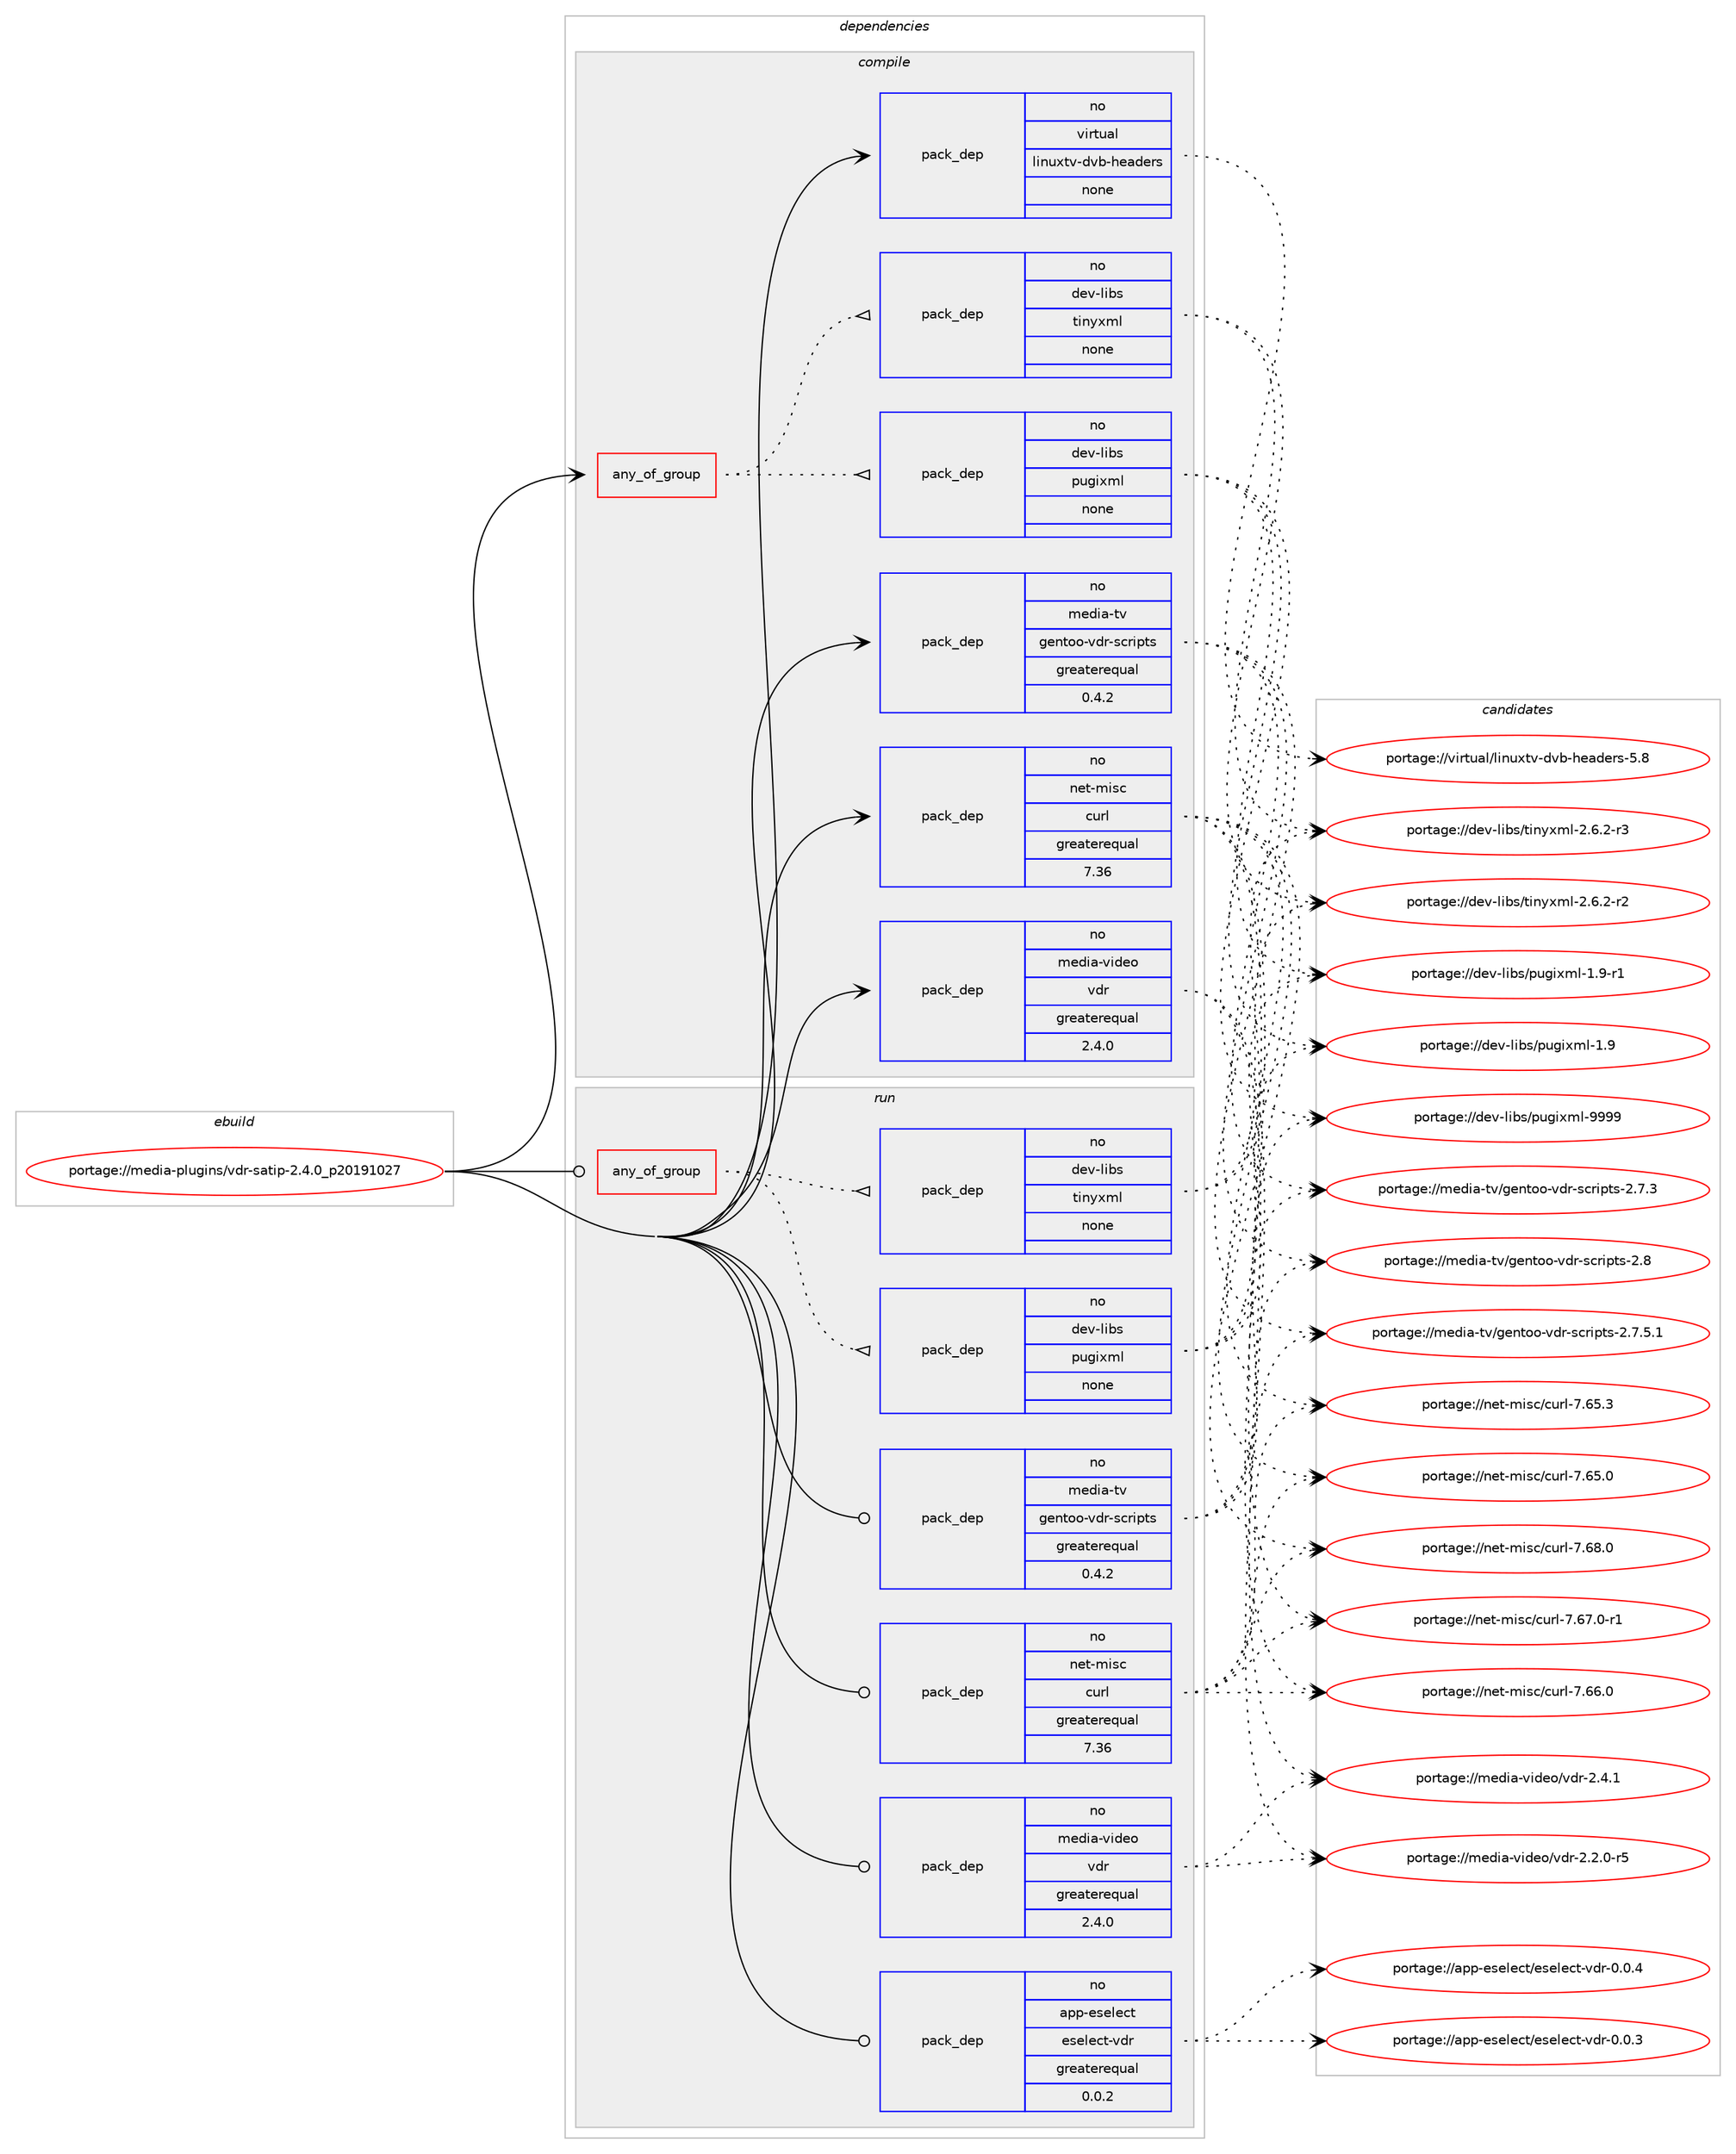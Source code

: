 digraph prolog {

# *************
# Graph options
# *************

newrank=true;
concentrate=true;
compound=true;
graph [rankdir=LR,fontname=Helvetica,fontsize=10,ranksep=1.5];#, ranksep=2.5, nodesep=0.2];
edge  [arrowhead=vee];
node  [fontname=Helvetica,fontsize=10];

# **********
# The ebuild
# **********

subgraph cluster_leftcol {
color=gray;
label=<<i>ebuild</i>>;
id [label="portage://media-plugins/vdr-satip-2.4.0_p20191027", color=red, width=4, href="../media-plugins/vdr-satip-2.4.0_p20191027.svg"];
}

# ****************
# The dependencies
# ****************

subgraph cluster_midcol {
color=gray;
label=<<i>dependencies</i>>;
subgraph cluster_compile {
fillcolor="#eeeeee";
style=filled;
label=<<i>compile</i>>;
subgraph any2872 {
dependency198552 [label=<<TABLE BORDER="0" CELLBORDER="1" CELLSPACING="0" CELLPADDING="4"><TR><TD CELLPADDING="10">any_of_group</TD></TR></TABLE>>, shape=none, color=red];subgraph pack150434 {
dependency198553 [label=<<TABLE BORDER="0" CELLBORDER="1" CELLSPACING="0" CELLPADDING="4" WIDTH="220"><TR><TD ROWSPAN="6" CELLPADDING="30">pack_dep</TD></TR><TR><TD WIDTH="110">no</TD></TR><TR><TD>dev-libs</TD></TR><TR><TD>pugixml</TD></TR><TR><TD>none</TD></TR><TR><TD></TD></TR></TABLE>>, shape=none, color=blue];
}
dependency198552:e -> dependency198553:w [weight=20,style="dotted",arrowhead="oinv"];
subgraph pack150435 {
dependency198554 [label=<<TABLE BORDER="0" CELLBORDER="1" CELLSPACING="0" CELLPADDING="4" WIDTH="220"><TR><TD ROWSPAN="6" CELLPADDING="30">pack_dep</TD></TR><TR><TD WIDTH="110">no</TD></TR><TR><TD>dev-libs</TD></TR><TR><TD>tinyxml</TD></TR><TR><TD>none</TD></TR><TR><TD></TD></TR></TABLE>>, shape=none, color=blue];
}
dependency198552:e -> dependency198554:w [weight=20,style="dotted",arrowhead="oinv"];
}
id:e -> dependency198552:w [weight=20,style="solid",arrowhead="vee"];
subgraph pack150436 {
dependency198555 [label=<<TABLE BORDER="0" CELLBORDER="1" CELLSPACING="0" CELLPADDING="4" WIDTH="220"><TR><TD ROWSPAN="6" CELLPADDING="30">pack_dep</TD></TR><TR><TD WIDTH="110">no</TD></TR><TR><TD>media-tv</TD></TR><TR><TD>gentoo-vdr-scripts</TD></TR><TR><TD>greaterequal</TD></TR><TR><TD>0.4.2</TD></TR></TABLE>>, shape=none, color=blue];
}
id:e -> dependency198555:w [weight=20,style="solid",arrowhead="vee"];
subgraph pack150437 {
dependency198556 [label=<<TABLE BORDER="0" CELLBORDER="1" CELLSPACING="0" CELLPADDING="4" WIDTH="220"><TR><TD ROWSPAN="6" CELLPADDING="30">pack_dep</TD></TR><TR><TD WIDTH="110">no</TD></TR><TR><TD>media-video</TD></TR><TR><TD>vdr</TD></TR><TR><TD>greaterequal</TD></TR><TR><TD>2.4.0</TD></TR></TABLE>>, shape=none, color=blue];
}
id:e -> dependency198556:w [weight=20,style="solid",arrowhead="vee"];
subgraph pack150438 {
dependency198557 [label=<<TABLE BORDER="0" CELLBORDER="1" CELLSPACING="0" CELLPADDING="4" WIDTH="220"><TR><TD ROWSPAN="6" CELLPADDING="30">pack_dep</TD></TR><TR><TD WIDTH="110">no</TD></TR><TR><TD>net-misc</TD></TR><TR><TD>curl</TD></TR><TR><TD>greaterequal</TD></TR><TR><TD>7.36</TD></TR></TABLE>>, shape=none, color=blue];
}
id:e -> dependency198557:w [weight=20,style="solid",arrowhead="vee"];
subgraph pack150439 {
dependency198558 [label=<<TABLE BORDER="0" CELLBORDER="1" CELLSPACING="0" CELLPADDING="4" WIDTH="220"><TR><TD ROWSPAN="6" CELLPADDING="30">pack_dep</TD></TR><TR><TD WIDTH="110">no</TD></TR><TR><TD>virtual</TD></TR><TR><TD>linuxtv-dvb-headers</TD></TR><TR><TD>none</TD></TR><TR><TD></TD></TR></TABLE>>, shape=none, color=blue];
}
id:e -> dependency198558:w [weight=20,style="solid",arrowhead="vee"];
}
subgraph cluster_compileandrun {
fillcolor="#eeeeee";
style=filled;
label=<<i>compile and run</i>>;
}
subgraph cluster_run {
fillcolor="#eeeeee";
style=filled;
label=<<i>run</i>>;
subgraph any2873 {
dependency198559 [label=<<TABLE BORDER="0" CELLBORDER="1" CELLSPACING="0" CELLPADDING="4"><TR><TD CELLPADDING="10">any_of_group</TD></TR></TABLE>>, shape=none, color=red];subgraph pack150440 {
dependency198560 [label=<<TABLE BORDER="0" CELLBORDER="1" CELLSPACING="0" CELLPADDING="4" WIDTH="220"><TR><TD ROWSPAN="6" CELLPADDING="30">pack_dep</TD></TR><TR><TD WIDTH="110">no</TD></TR><TR><TD>dev-libs</TD></TR><TR><TD>pugixml</TD></TR><TR><TD>none</TD></TR><TR><TD></TD></TR></TABLE>>, shape=none, color=blue];
}
dependency198559:e -> dependency198560:w [weight=20,style="dotted",arrowhead="oinv"];
subgraph pack150441 {
dependency198561 [label=<<TABLE BORDER="0" CELLBORDER="1" CELLSPACING="0" CELLPADDING="4" WIDTH="220"><TR><TD ROWSPAN="6" CELLPADDING="30">pack_dep</TD></TR><TR><TD WIDTH="110">no</TD></TR><TR><TD>dev-libs</TD></TR><TR><TD>tinyxml</TD></TR><TR><TD>none</TD></TR><TR><TD></TD></TR></TABLE>>, shape=none, color=blue];
}
dependency198559:e -> dependency198561:w [weight=20,style="dotted",arrowhead="oinv"];
}
id:e -> dependency198559:w [weight=20,style="solid",arrowhead="odot"];
subgraph pack150442 {
dependency198562 [label=<<TABLE BORDER="0" CELLBORDER="1" CELLSPACING="0" CELLPADDING="4" WIDTH="220"><TR><TD ROWSPAN="6" CELLPADDING="30">pack_dep</TD></TR><TR><TD WIDTH="110">no</TD></TR><TR><TD>app-eselect</TD></TR><TR><TD>eselect-vdr</TD></TR><TR><TD>greaterequal</TD></TR><TR><TD>0.0.2</TD></TR></TABLE>>, shape=none, color=blue];
}
id:e -> dependency198562:w [weight=20,style="solid",arrowhead="odot"];
subgraph pack150443 {
dependency198563 [label=<<TABLE BORDER="0" CELLBORDER="1" CELLSPACING="0" CELLPADDING="4" WIDTH="220"><TR><TD ROWSPAN="6" CELLPADDING="30">pack_dep</TD></TR><TR><TD WIDTH="110">no</TD></TR><TR><TD>media-tv</TD></TR><TR><TD>gentoo-vdr-scripts</TD></TR><TR><TD>greaterequal</TD></TR><TR><TD>0.4.2</TD></TR></TABLE>>, shape=none, color=blue];
}
id:e -> dependency198563:w [weight=20,style="solid",arrowhead="odot"];
subgraph pack150444 {
dependency198564 [label=<<TABLE BORDER="0" CELLBORDER="1" CELLSPACING="0" CELLPADDING="4" WIDTH="220"><TR><TD ROWSPAN="6" CELLPADDING="30">pack_dep</TD></TR><TR><TD WIDTH="110">no</TD></TR><TR><TD>media-video</TD></TR><TR><TD>vdr</TD></TR><TR><TD>greaterequal</TD></TR><TR><TD>2.4.0</TD></TR></TABLE>>, shape=none, color=blue];
}
id:e -> dependency198564:w [weight=20,style="solid",arrowhead="odot"];
subgraph pack150445 {
dependency198565 [label=<<TABLE BORDER="0" CELLBORDER="1" CELLSPACING="0" CELLPADDING="4" WIDTH="220"><TR><TD ROWSPAN="6" CELLPADDING="30">pack_dep</TD></TR><TR><TD WIDTH="110">no</TD></TR><TR><TD>net-misc</TD></TR><TR><TD>curl</TD></TR><TR><TD>greaterequal</TD></TR><TR><TD>7.36</TD></TR></TABLE>>, shape=none, color=blue];
}
id:e -> dependency198565:w [weight=20,style="solid",arrowhead="odot"];
}
}

# **************
# The candidates
# **************

subgraph cluster_choices {
rank=same;
color=gray;
label=<<i>candidates</i>>;

subgraph choice150434 {
color=black;
nodesep=1;
choice1001011184510810598115471121171031051201091084557575757 [label="portage://dev-libs/pugixml-9999", color=red, width=4,href="../dev-libs/pugixml-9999.svg"];
choice100101118451081059811547112117103105120109108454946574511449 [label="portage://dev-libs/pugixml-1.9-r1", color=red, width=4,href="../dev-libs/pugixml-1.9-r1.svg"];
choice10010111845108105981154711211710310512010910845494657 [label="portage://dev-libs/pugixml-1.9", color=red, width=4,href="../dev-libs/pugixml-1.9.svg"];
dependency198553:e -> choice1001011184510810598115471121171031051201091084557575757:w [style=dotted,weight="100"];
dependency198553:e -> choice100101118451081059811547112117103105120109108454946574511449:w [style=dotted,weight="100"];
dependency198553:e -> choice10010111845108105981154711211710310512010910845494657:w [style=dotted,weight="100"];
}
subgraph choice150435 {
color=black;
nodesep=1;
choice1001011184510810598115471161051101211201091084550465446504511451 [label="portage://dev-libs/tinyxml-2.6.2-r3", color=red, width=4,href="../dev-libs/tinyxml-2.6.2-r3.svg"];
choice1001011184510810598115471161051101211201091084550465446504511450 [label="portage://dev-libs/tinyxml-2.6.2-r2", color=red, width=4,href="../dev-libs/tinyxml-2.6.2-r2.svg"];
dependency198554:e -> choice1001011184510810598115471161051101211201091084550465446504511451:w [style=dotted,weight="100"];
dependency198554:e -> choice1001011184510810598115471161051101211201091084550465446504511450:w [style=dotted,weight="100"];
}
subgraph choice150436 {
color=black;
nodesep=1;
choice10910110010597451161184710310111011611111145118100114451159911410511211611545504656 [label="portage://media-tv/gentoo-vdr-scripts-2.8", color=red, width=4,href="../media-tv/gentoo-vdr-scripts-2.8.svg"];
choice1091011001059745116118471031011101161111114511810011445115991141051121161154550465546534649 [label="portage://media-tv/gentoo-vdr-scripts-2.7.5.1", color=red, width=4,href="../media-tv/gentoo-vdr-scripts-2.7.5.1.svg"];
choice109101100105974511611847103101110116111111451181001144511599114105112116115455046554651 [label="portage://media-tv/gentoo-vdr-scripts-2.7.3", color=red, width=4,href="../media-tv/gentoo-vdr-scripts-2.7.3.svg"];
dependency198555:e -> choice10910110010597451161184710310111011611111145118100114451159911410511211611545504656:w [style=dotted,weight="100"];
dependency198555:e -> choice1091011001059745116118471031011101161111114511810011445115991141051121161154550465546534649:w [style=dotted,weight="100"];
dependency198555:e -> choice109101100105974511611847103101110116111111451181001144511599114105112116115455046554651:w [style=dotted,weight="100"];
}
subgraph choice150437 {
color=black;
nodesep=1;
choice109101100105974511810510010111147118100114455046524649 [label="portage://media-video/vdr-2.4.1", color=red, width=4,href="../media-video/vdr-2.4.1.svg"];
choice1091011001059745118105100101111471181001144550465046484511453 [label="portage://media-video/vdr-2.2.0-r5", color=red, width=4,href="../media-video/vdr-2.2.0-r5.svg"];
dependency198556:e -> choice109101100105974511810510010111147118100114455046524649:w [style=dotted,weight="100"];
dependency198556:e -> choice1091011001059745118105100101111471181001144550465046484511453:w [style=dotted,weight="100"];
}
subgraph choice150438 {
color=black;
nodesep=1;
choice1101011164510910511599479911711410845554654564648 [label="portage://net-misc/curl-7.68.0", color=red, width=4,href="../net-misc/curl-7.68.0.svg"];
choice11010111645109105115994799117114108455546545546484511449 [label="portage://net-misc/curl-7.67.0-r1", color=red, width=4,href="../net-misc/curl-7.67.0-r1.svg"];
choice1101011164510910511599479911711410845554654544648 [label="portage://net-misc/curl-7.66.0", color=red, width=4,href="../net-misc/curl-7.66.0.svg"];
choice1101011164510910511599479911711410845554654534651 [label="portage://net-misc/curl-7.65.3", color=red, width=4,href="../net-misc/curl-7.65.3.svg"];
choice1101011164510910511599479911711410845554654534648 [label="portage://net-misc/curl-7.65.0", color=red, width=4,href="../net-misc/curl-7.65.0.svg"];
dependency198557:e -> choice1101011164510910511599479911711410845554654564648:w [style=dotted,weight="100"];
dependency198557:e -> choice11010111645109105115994799117114108455546545546484511449:w [style=dotted,weight="100"];
dependency198557:e -> choice1101011164510910511599479911711410845554654544648:w [style=dotted,weight="100"];
dependency198557:e -> choice1101011164510910511599479911711410845554654534651:w [style=dotted,weight="100"];
dependency198557:e -> choice1101011164510910511599479911711410845554654534648:w [style=dotted,weight="100"];
}
subgraph choice150439 {
color=black;
nodesep=1;
choice11810511411611797108471081051101171201161184510011898451041019710010111411545534656 [label="portage://virtual/linuxtv-dvb-headers-5.8", color=red, width=4,href="../virtual/linuxtv-dvb-headers-5.8.svg"];
dependency198558:e -> choice11810511411611797108471081051101171201161184510011898451041019710010111411545534656:w [style=dotted,weight="100"];
}
subgraph choice150440 {
color=black;
nodesep=1;
choice1001011184510810598115471121171031051201091084557575757 [label="portage://dev-libs/pugixml-9999", color=red, width=4,href="../dev-libs/pugixml-9999.svg"];
choice100101118451081059811547112117103105120109108454946574511449 [label="portage://dev-libs/pugixml-1.9-r1", color=red, width=4,href="../dev-libs/pugixml-1.9-r1.svg"];
choice10010111845108105981154711211710310512010910845494657 [label="portage://dev-libs/pugixml-1.9", color=red, width=4,href="../dev-libs/pugixml-1.9.svg"];
dependency198560:e -> choice1001011184510810598115471121171031051201091084557575757:w [style=dotted,weight="100"];
dependency198560:e -> choice100101118451081059811547112117103105120109108454946574511449:w [style=dotted,weight="100"];
dependency198560:e -> choice10010111845108105981154711211710310512010910845494657:w [style=dotted,weight="100"];
}
subgraph choice150441 {
color=black;
nodesep=1;
choice1001011184510810598115471161051101211201091084550465446504511451 [label="portage://dev-libs/tinyxml-2.6.2-r3", color=red, width=4,href="../dev-libs/tinyxml-2.6.2-r3.svg"];
choice1001011184510810598115471161051101211201091084550465446504511450 [label="portage://dev-libs/tinyxml-2.6.2-r2", color=red, width=4,href="../dev-libs/tinyxml-2.6.2-r2.svg"];
dependency198561:e -> choice1001011184510810598115471161051101211201091084550465446504511451:w [style=dotted,weight="100"];
dependency198561:e -> choice1001011184510810598115471161051101211201091084550465446504511450:w [style=dotted,weight="100"];
}
subgraph choice150442 {
color=black;
nodesep=1;
choice971121124510111510110810199116471011151011081019911645118100114454846484652 [label="portage://app-eselect/eselect-vdr-0.0.4", color=red, width=4,href="../app-eselect/eselect-vdr-0.0.4.svg"];
choice971121124510111510110810199116471011151011081019911645118100114454846484651 [label="portage://app-eselect/eselect-vdr-0.0.3", color=red, width=4,href="../app-eselect/eselect-vdr-0.0.3.svg"];
dependency198562:e -> choice971121124510111510110810199116471011151011081019911645118100114454846484652:w [style=dotted,weight="100"];
dependency198562:e -> choice971121124510111510110810199116471011151011081019911645118100114454846484651:w [style=dotted,weight="100"];
}
subgraph choice150443 {
color=black;
nodesep=1;
choice10910110010597451161184710310111011611111145118100114451159911410511211611545504656 [label="portage://media-tv/gentoo-vdr-scripts-2.8", color=red, width=4,href="../media-tv/gentoo-vdr-scripts-2.8.svg"];
choice1091011001059745116118471031011101161111114511810011445115991141051121161154550465546534649 [label="portage://media-tv/gentoo-vdr-scripts-2.7.5.1", color=red, width=4,href="../media-tv/gentoo-vdr-scripts-2.7.5.1.svg"];
choice109101100105974511611847103101110116111111451181001144511599114105112116115455046554651 [label="portage://media-tv/gentoo-vdr-scripts-2.7.3", color=red, width=4,href="../media-tv/gentoo-vdr-scripts-2.7.3.svg"];
dependency198563:e -> choice10910110010597451161184710310111011611111145118100114451159911410511211611545504656:w [style=dotted,weight="100"];
dependency198563:e -> choice1091011001059745116118471031011101161111114511810011445115991141051121161154550465546534649:w [style=dotted,weight="100"];
dependency198563:e -> choice109101100105974511611847103101110116111111451181001144511599114105112116115455046554651:w [style=dotted,weight="100"];
}
subgraph choice150444 {
color=black;
nodesep=1;
choice109101100105974511810510010111147118100114455046524649 [label="portage://media-video/vdr-2.4.1", color=red, width=4,href="../media-video/vdr-2.4.1.svg"];
choice1091011001059745118105100101111471181001144550465046484511453 [label="portage://media-video/vdr-2.2.0-r5", color=red, width=4,href="../media-video/vdr-2.2.0-r5.svg"];
dependency198564:e -> choice109101100105974511810510010111147118100114455046524649:w [style=dotted,weight="100"];
dependency198564:e -> choice1091011001059745118105100101111471181001144550465046484511453:w [style=dotted,weight="100"];
}
subgraph choice150445 {
color=black;
nodesep=1;
choice1101011164510910511599479911711410845554654564648 [label="portage://net-misc/curl-7.68.0", color=red, width=4,href="../net-misc/curl-7.68.0.svg"];
choice11010111645109105115994799117114108455546545546484511449 [label="portage://net-misc/curl-7.67.0-r1", color=red, width=4,href="../net-misc/curl-7.67.0-r1.svg"];
choice1101011164510910511599479911711410845554654544648 [label="portage://net-misc/curl-7.66.0", color=red, width=4,href="../net-misc/curl-7.66.0.svg"];
choice1101011164510910511599479911711410845554654534651 [label="portage://net-misc/curl-7.65.3", color=red, width=4,href="../net-misc/curl-7.65.3.svg"];
choice1101011164510910511599479911711410845554654534648 [label="portage://net-misc/curl-7.65.0", color=red, width=4,href="../net-misc/curl-7.65.0.svg"];
dependency198565:e -> choice1101011164510910511599479911711410845554654564648:w [style=dotted,weight="100"];
dependency198565:e -> choice11010111645109105115994799117114108455546545546484511449:w [style=dotted,weight="100"];
dependency198565:e -> choice1101011164510910511599479911711410845554654544648:w [style=dotted,weight="100"];
dependency198565:e -> choice1101011164510910511599479911711410845554654534651:w [style=dotted,weight="100"];
dependency198565:e -> choice1101011164510910511599479911711410845554654534648:w [style=dotted,weight="100"];
}
}

}
